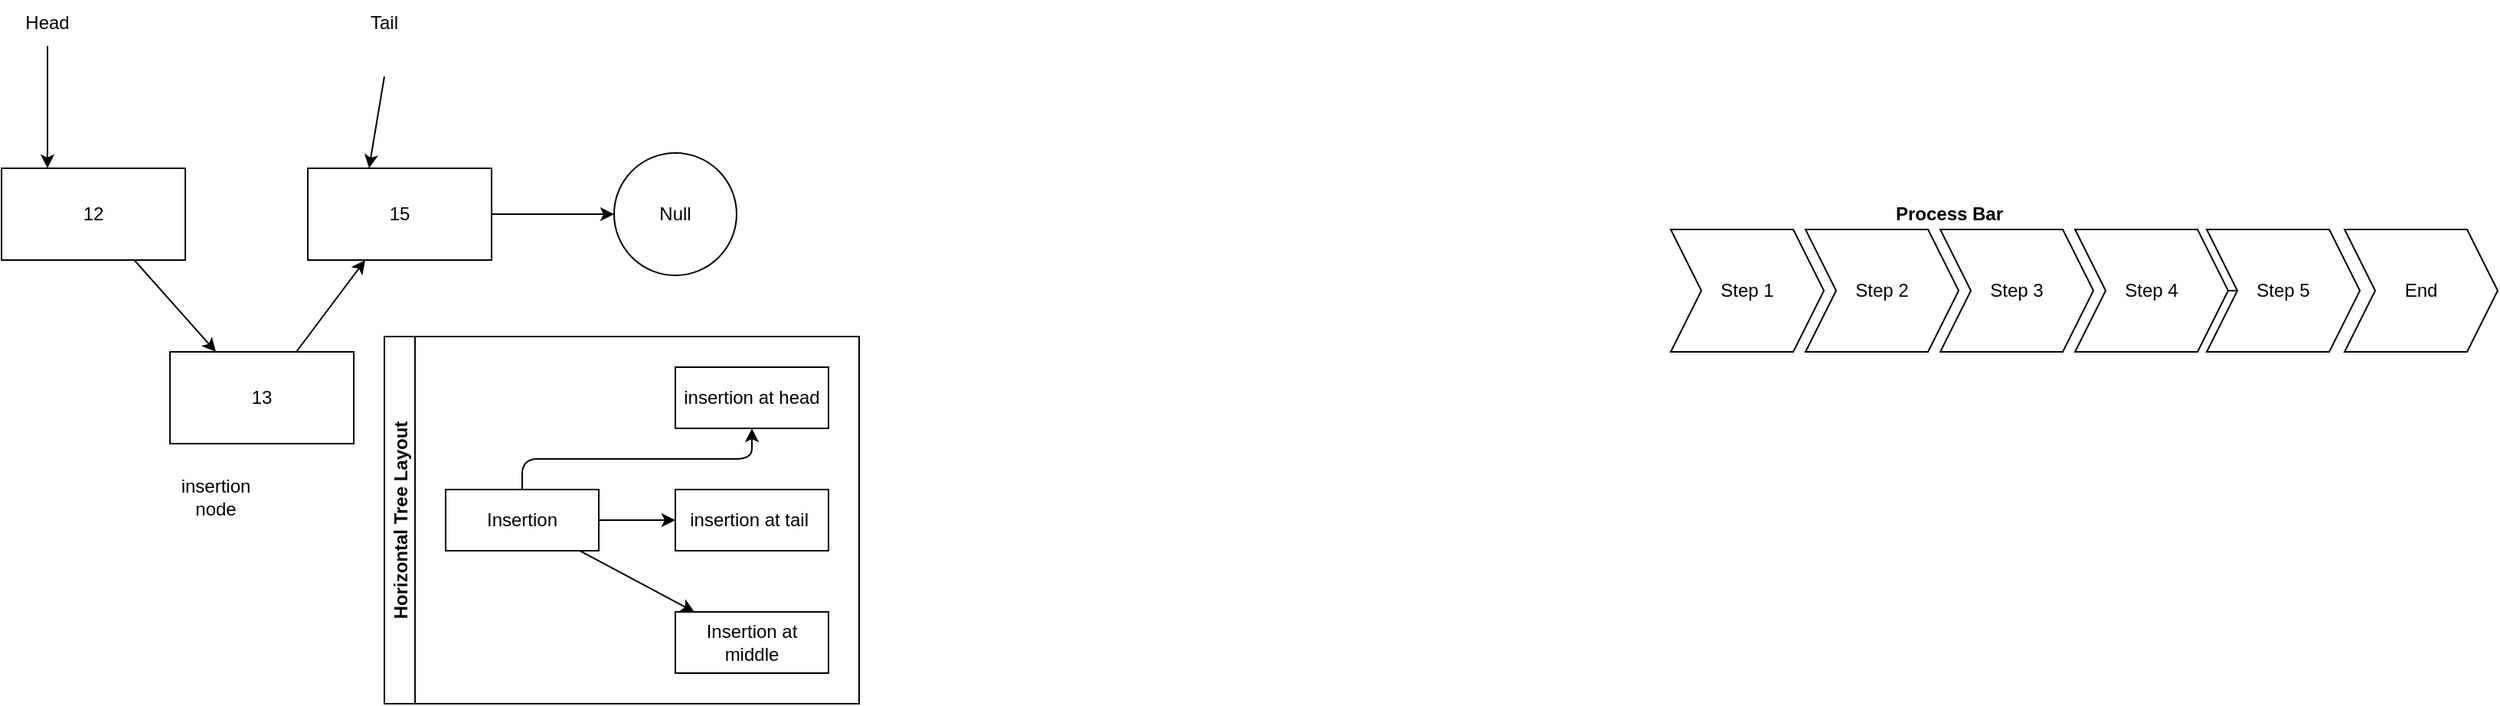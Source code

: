 <mxfile>
    <diagram id="yPQeySR1AeRVfRhEF8gd" name="Page-1">
        <mxGraphModel dx="543" dy="427" grid="1" gridSize="10" guides="1" tooltips="1" connect="1" arrows="1" fold="1" page="1" pageScale="1" pageWidth="850" pageHeight="1100" math="0" shadow="0">
            <root>
                <mxCell id="0"/>
                <mxCell id="1" parent="0"/>
                <mxCell id="6" value="" style="edgeStyle=none;html=1;entryX=0.25;entryY=0;entryDx=0;entryDy=0;" parent="1" source="3" target="20" edge="1">
                    <mxGeometry relative="1" as="geometry"/>
                </mxCell>
                <mxCell id="3" value="12" style="rounded=0;whiteSpace=wrap;html=1;" parent="1" vertex="1">
                    <mxGeometry x="230" y="160" width="120" height="60" as="geometry"/>
                </mxCell>
                <mxCell id="12" value="" style="edgeStyle=none;html=1;" parent="1" source="5" target="11" edge="1">
                    <mxGeometry relative="1" as="geometry"/>
                </mxCell>
                <mxCell id="5" value="15" style="rounded=0;whiteSpace=wrap;html=1;" parent="1" vertex="1">
                    <mxGeometry x="430" y="160" width="120" height="60" as="geometry"/>
                </mxCell>
                <mxCell id="11" value="Null" style="ellipse;whiteSpace=wrap;html=1;rounded=0;" parent="1" vertex="1">
                    <mxGeometry x="630" y="150" width="80" height="80" as="geometry"/>
                </mxCell>
                <mxCell id="16" value="" style="edgeStyle=none;html=1;entryX=0.333;entryY=0;entryDx=0;entryDy=0;entryPerimeter=0;" parent="1" target="5" edge="1">
                    <mxGeometry relative="1" as="geometry">
                        <mxPoint x="480" y="100" as="sourcePoint"/>
                        <mxPoint x="560" y="100" as="targetPoint"/>
                    </mxGeometry>
                </mxCell>
                <mxCell id="17" value="" style="edgeStyle=none;html=1;entryX=0.25;entryY=0;entryDx=0;entryDy=0;" parent="1" target="3" edge="1">
                    <mxGeometry relative="1" as="geometry">
                        <mxPoint x="260" y="80" as="sourcePoint"/>
                        <mxPoint x="340" y="80" as="targetPoint"/>
                    </mxGeometry>
                </mxCell>
                <mxCell id="18" value="Head" style="text;html=1;strokeColor=none;fillColor=none;align=center;verticalAlign=middle;whiteSpace=wrap;rounded=0;" parent="1" vertex="1">
                    <mxGeometry x="230" y="50" width="60" height="30" as="geometry"/>
                </mxCell>
                <mxCell id="19" value="Tail" style="text;html=1;strokeColor=none;fillColor=none;align=center;verticalAlign=middle;whiteSpace=wrap;rounded=0;" parent="1" vertex="1">
                    <mxGeometry x="450" y="50" width="60" height="30" as="geometry"/>
                </mxCell>
                <mxCell id="21" value="" style="edgeStyle=none;html=1;" parent="1" source="20" target="5" edge="1">
                    <mxGeometry relative="1" as="geometry"/>
                </mxCell>
                <mxCell id="20" value="13" style="rounded=0;whiteSpace=wrap;html=1;" parent="1" vertex="1">
                    <mxGeometry x="340" y="280" width="120" height="60" as="geometry"/>
                </mxCell>
                <mxCell id="54" value="insertion node&lt;br&gt;" style="text;html=1;strokeColor=none;fillColor=none;align=center;verticalAlign=middle;whiteSpace=wrap;rounded=0;" parent="1" vertex="1">
                    <mxGeometry x="340" y="360" width="60" height="30" as="geometry"/>
                </mxCell>
                <mxCell id="55" value="Horizontal Tree Layout" style="swimlane;startSize=20;horizontal=0;childLayout=treeLayout;horizontalTree=1;resizable=0;containerType=tree;fontSize=12;" parent="1" vertex="1">
                    <mxGeometry x="480" y="270" width="310" height="240" as="geometry"/>
                </mxCell>
                <mxCell id="56" value="Insertion" style="whiteSpace=wrap;html=1;" parent="55" vertex="1">
                    <mxGeometry x="40" y="100" width="100" height="40" as="geometry"/>
                </mxCell>
                <mxCell id="57" value="insertion at head" style="whiteSpace=wrap;html=1;" parent="55" vertex="1">
                    <mxGeometry x="190" y="20" width="100" height="40" as="geometry"/>
                </mxCell>
                <mxCell id="58" value="" style="edgeStyle=elbowEdgeStyle;elbow=vertical;html=1;rounded=1;curved=0;sourcePerimeterSpacing=0;targetPerimeterSpacing=0;startSize=6;endSize=6;" parent="55" source="56" target="57" edge="1">
                    <mxGeometry relative="1" as="geometry"/>
                </mxCell>
                <mxCell id="59" value="insertion at tail&amp;nbsp;" style="whiteSpace=wrap;html=1;" parent="55" vertex="1">
                    <mxGeometry x="190" y="100" width="100" height="40" as="geometry"/>
                </mxCell>
                <mxCell id="60" value="" style="edgeStyle=elbowEdgeStyle;elbow=vertical;html=1;rounded=1;curved=0;sourcePerimeterSpacing=0;targetPerimeterSpacing=0;startSize=6;endSize=6;" parent="55" source="56" target="59" edge="1">
                    <mxGeometry relative="1" as="geometry"/>
                </mxCell>
                <mxCell id="71" value="" style="edgeStyle=none;html=1;" parent="55" source="56" target="72" edge="1">
                    <mxGeometry relative="1" as="geometry"/>
                </mxCell>
                <mxCell id="72" value="Insertion at middle" style="whiteSpace=wrap;html=1;" parent="55" vertex="1">
                    <mxGeometry x="190" y="180" width="100" height="40" as="geometry"/>
                </mxCell>
                <mxCell id="81" value="" style="edgeStyle=none;html=1;" parent="1" source="73" edge="1">
                    <mxGeometry relative="1" as="geometry">
                        <mxPoint x="1610" y="240" as="targetPoint"/>
                    </mxGeometry>
                </mxCell>
                <mxCell id="73" value="Process Bar" style="swimlane;childLayout=stackLayout;horizontal=1;fillColor=none;horizontalStack=1;resizeParent=1;resizeParentMax=0;resizeLast=0;collapsible=0;strokeColor=none;stackBorder=10;stackSpacing=-12;resizable=1;align=center;points=[];whiteSpace=wrap;html=1;startSize=0;" parent="1" vertex="1">
                    <mxGeometry x="1310" y="190" width="384" height="100" as="geometry"/>
                </mxCell>
                <mxCell id="74" value="Step 1" style="shape=step;perimeter=stepPerimeter;fixedSize=1;points=[];whiteSpace=wrap;html=1;" parent="73" vertex="1">
                    <mxGeometry x="10" y="10" width="100" height="80" as="geometry"/>
                </mxCell>
                <mxCell id="75" value="Step 2" style="shape=step;perimeter=stepPerimeter;fixedSize=1;points=[];whiteSpace=wrap;html=1;" parent="73" vertex="1">
                    <mxGeometry x="98" y="10" width="100" height="80" as="geometry"/>
                </mxCell>
                <mxCell id="76" value="Step 3" style="shape=step;perimeter=stepPerimeter;fixedSize=1;points=[];whiteSpace=wrap;html=1;" parent="73" vertex="1">
                    <mxGeometry x="186" y="10" width="100" height="80" as="geometry"/>
                </mxCell>
                <mxCell id="78" value="Step 4" style="shape=step;perimeter=stepPerimeter;fixedSize=1;points=[];whiteSpace=wrap;html=1;" parent="73" vertex="1">
                    <mxGeometry x="274" y="10" width="100" height="80" as="geometry"/>
                </mxCell>
                <mxCell id="80" value="End" style="shape=step;perimeter=stepPerimeter;fixedSize=1;points=[];whiteSpace=wrap;html=1;" parent="1" vertex="1">
                    <mxGeometry x="1760" y="200" width="100" height="80" as="geometry"/>
                </mxCell>
                <mxCell id="79" value="Step 5" style="shape=step;perimeter=stepPerimeter;fixedSize=1;points=[];whiteSpace=wrap;html=1;" parent="1" vertex="1">
                    <mxGeometry x="1670" y="200" width="100" height="80" as="geometry"/>
                </mxCell>
            </root>
        </mxGraphModel>
    </diagram>
</mxfile>